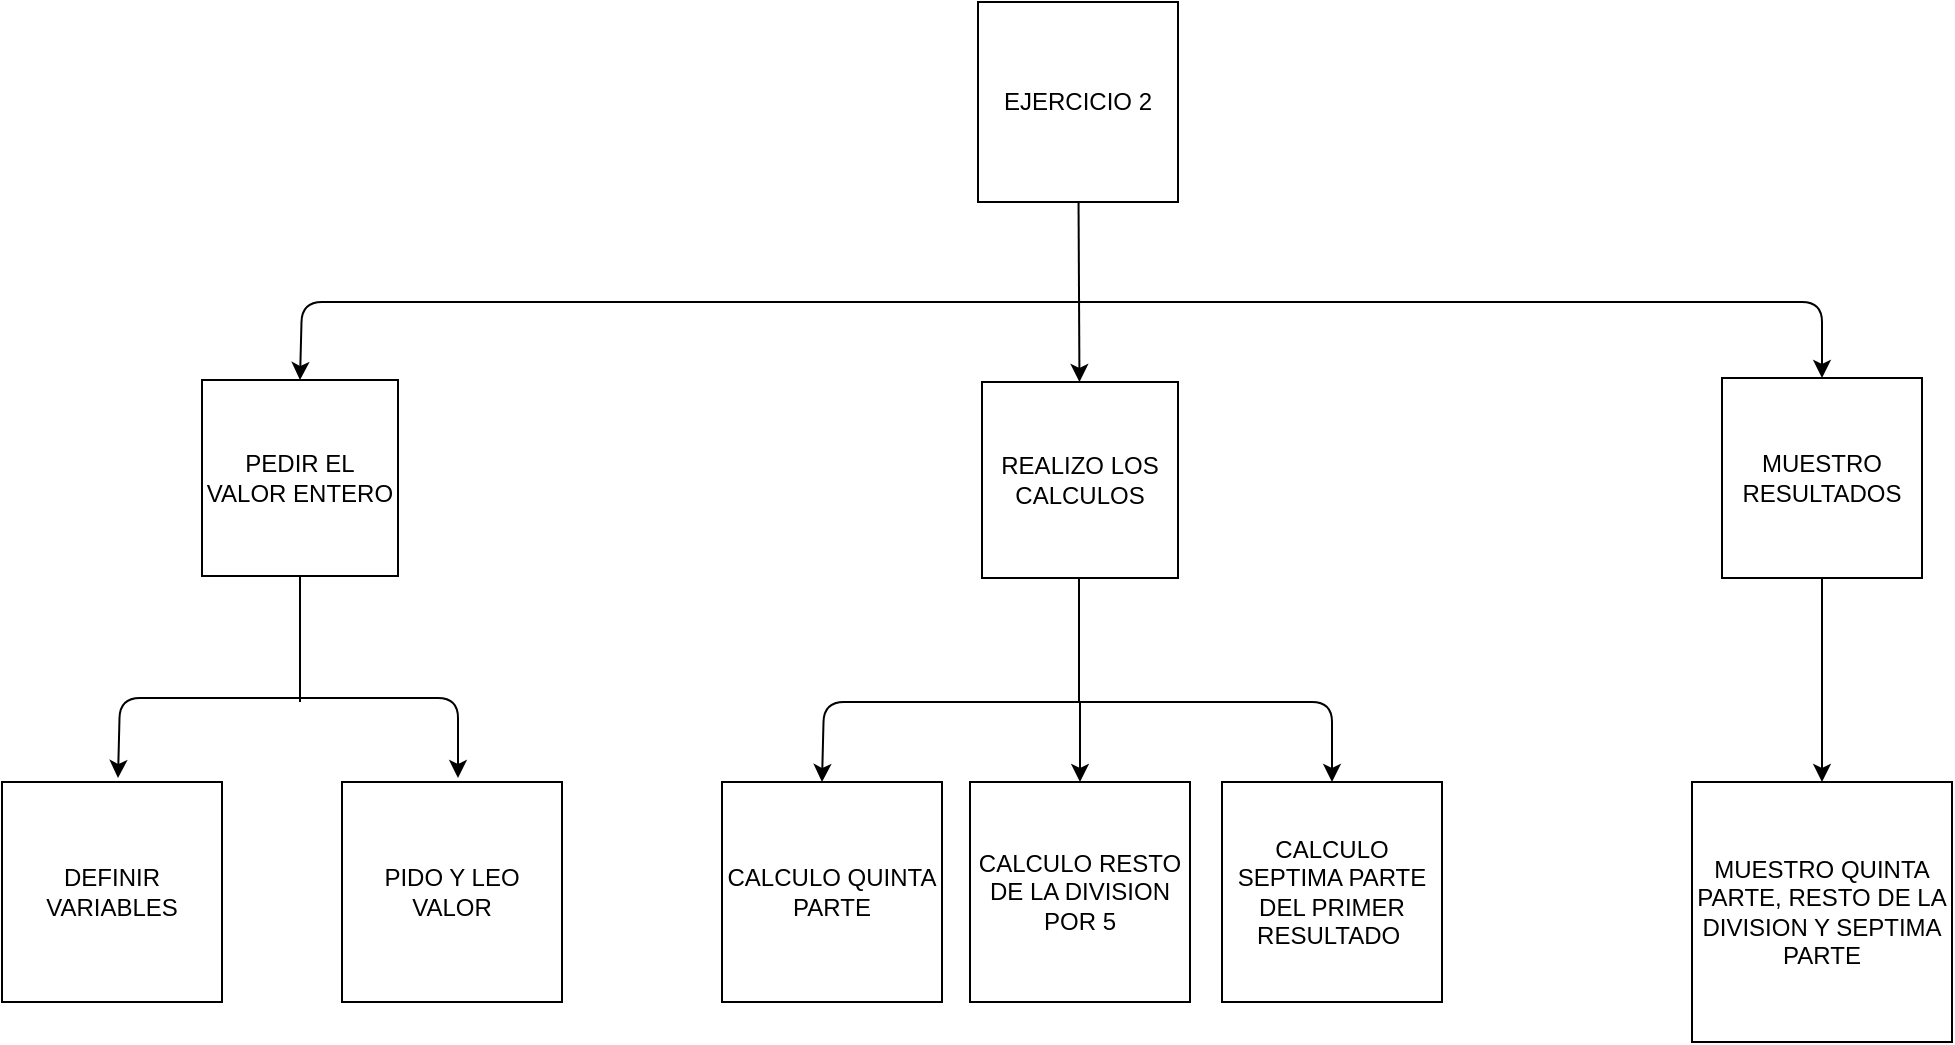 <mxfile>
    <diagram id="ZF6rKL9qjF3yf4FzDx5L" name="Page-1">
        <mxGraphModel dx="2189" dy="1039" grid="1" gridSize="10" guides="1" tooltips="1" connect="1" arrows="1" fold="1" page="1" pageScale="1" pageWidth="850" pageHeight="1100" background="light-dark(#FFFFFF,#0A0A0A)" math="0" shadow="0">
            <root>
                <mxCell id="0"/>
                <mxCell id="1" parent="0"/>
                <mxCell id="2" value="" style="edgeStyle=none;html=1;" parent="1" source="5" target="6" edge="1">
                    <mxGeometry relative="1" as="geometry"/>
                </mxCell>
                <mxCell id="3" value="" style="edgeStyle=none;html=1;entryX=0.5;entryY=0;entryDx=0;entryDy=0;" parent="1" target="7" edge="1">
                    <mxGeometry relative="1" as="geometry">
                        <mxPoint x="425" y="160" as="sourcePoint"/>
                        <Array as="points">
                            <mxPoint x="40" y="160"/>
                        </Array>
                    </mxGeometry>
                </mxCell>
                <mxCell id="4" value="" style="edgeStyle=none;html=1;entryX=0.5;entryY=0;entryDx=0;entryDy=0;" parent="1" target="9" edge="1">
                    <mxGeometry relative="1" as="geometry">
                        <mxPoint x="410" y="160" as="sourcePoint"/>
                        <Array as="points">
                            <mxPoint x="800" y="160"/>
                        </Array>
                    </mxGeometry>
                </mxCell>
                <mxCell id="5" value="EJERCICIO 2" style="whiteSpace=wrap;html=1;aspect=fixed;" parent="1" vertex="1">
                    <mxGeometry x="378" y="10" width="100" height="100" as="geometry"/>
                </mxCell>
                <mxCell id="6" value="REALIZO LOS CALCULOS" style="whiteSpace=wrap;html=1;aspect=fixed;" parent="1" vertex="1">
                    <mxGeometry x="380" y="200" width="98" height="98" as="geometry"/>
                </mxCell>
                <mxCell id="7" value="PEDIR EL VALOR ENTERO" style="whiteSpace=wrap;html=1;aspect=fixed;" parent="1" vertex="1">
                    <mxGeometry x="-10" y="199" width="98" height="98" as="geometry"/>
                </mxCell>
                <mxCell id="8" value="" style="edgeStyle=none;html=1;entryX=0.5;entryY=0;entryDx=0;entryDy=0;" parent="1" source="9" target="21" edge="1">
                    <mxGeometry relative="1" as="geometry">
                        <mxPoint x="860" y="400" as="targetPoint"/>
                    </mxGeometry>
                </mxCell>
                <mxCell id="9" value="MUESTRO RESULTADOS" style="whiteSpace=wrap;html=1;aspect=fixed;" parent="1" vertex="1">
                    <mxGeometry x="750" y="198" width="100" height="100" as="geometry"/>
                </mxCell>
                <mxCell id="10" value="PIDO Y LEO VALOR" style="whiteSpace=wrap;html=1;aspect=fixed;" parent="1" vertex="1">
                    <mxGeometry x="60" y="400" width="110" height="110" as="geometry"/>
                </mxCell>
                <mxCell id="11" value="" style="endArrow=none;html=1;entryX=0.5;entryY=1;entryDx=0;entryDy=0;" parent="1" target="7" edge="1">
                    <mxGeometry width="50" height="50" relative="1" as="geometry">
                        <mxPoint x="39" y="360" as="sourcePoint"/>
                        <mxPoint x="329" y="298" as="targetPoint"/>
                    </mxGeometry>
                </mxCell>
                <mxCell id="12" value="" style="endArrow=classic;html=1;entryX=0.5;entryY=0;entryDx=0;entryDy=0;" parent="1" edge="1">
                    <mxGeometry width="50" height="50" relative="1" as="geometry">
                        <mxPoint x="29" y="358" as="sourcePoint"/>
                        <mxPoint x="118" y="398" as="targetPoint"/>
                        <Array as="points">
                            <mxPoint x="118" y="358"/>
                        </Array>
                    </mxGeometry>
                </mxCell>
                <mxCell id="13" value="" style="endArrow=classic;html=1;entryX=0.5;entryY=0;entryDx=0;entryDy=0;" parent="1" edge="1">
                    <mxGeometry width="50" height="50" relative="1" as="geometry">
                        <mxPoint x="29" y="358" as="sourcePoint"/>
                        <mxPoint x="-52" y="398" as="targetPoint"/>
                        <Array as="points">
                            <mxPoint x="-51" y="358"/>
                        </Array>
                    </mxGeometry>
                </mxCell>
                <mxCell id="14" value="" style="endArrow=none;html=1;entryX=0.5;entryY=1;entryDx=0;entryDy=0;" parent="1" edge="1">
                    <mxGeometry width="50" height="50" relative="1" as="geometry">
                        <mxPoint x="428.5" y="360" as="sourcePoint"/>
                        <mxPoint x="428.5" y="298" as="targetPoint"/>
                    </mxGeometry>
                </mxCell>
                <mxCell id="15" value="CALCULO QUINTA PARTE" style="whiteSpace=wrap;html=1;aspect=fixed;" parent="1" vertex="1">
                    <mxGeometry x="250" y="400" width="110" height="110" as="geometry"/>
                </mxCell>
                <mxCell id="16" value="" style="endArrow=classic;html=1;entryX=0.5;entryY=0;entryDx=0;entryDy=0;" parent="1" edge="1">
                    <mxGeometry width="50" height="50" relative="1" as="geometry">
                        <mxPoint x="420" y="360" as="sourcePoint"/>
                        <mxPoint x="300" y="400" as="targetPoint"/>
                        <Array as="points">
                            <mxPoint x="301" y="360"/>
                        </Array>
                    </mxGeometry>
                </mxCell>
                <mxCell id="17" value="CALCULO RESTO DE LA DIVISION POR 5" style="whiteSpace=wrap;html=1;aspect=fixed;" parent="1" vertex="1">
                    <mxGeometry x="374" y="400" width="110" height="110" as="geometry"/>
                </mxCell>
                <mxCell id="18" value="" style="endArrow=classic;html=1;entryX=0.5;entryY=0;entryDx=0;entryDy=0;" parent="1" target="20" edge="1">
                    <mxGeometry width="50" height="50" relative="1" as="geometry">
                        <mxPoint x="420" y="360" as="sourcePoint"/>
                        <mxPoint x="549" y="400" as="targetPoint"/>
                        <Array as="points">
                            <mxPoint x="555" y="360"/>
                        </Array>
                    </mxGeometry>
                </mxCell>
                <mxCell id="19" value="" style="endArrow=classic;html=1;entryX=0.5;entryY=0;entryDx=0;entryDy=0;" parent="1" target="17" edge="1">
                    <mxGeometry width="50" height="50" relative="1" as="geometry">
                        <mxPoint x="429" y="360" as="sourcePoint"/>
                        <mxPoint x="490" y="370" as="targetPoint"/>
                    </mxGeometry>
                </mxCell>
                <mxCell id="20" value="CALCULO SEPTIMA PARTE DEL PRIMER RESULTADO&amp;nbsp;" style="whiteSpace=wrap;html=1;aspect=fixed;" parent="1" vertex="1">
                    <mxGeometry x="500" y="400" width="110" height="110" as="geometry"/>
                </mxCell>
                <mxCell id="21" value="MUESTRO QUINTA PARTE, RESTO DE LA DIVISION Y SEPTIMA PARTE" style="whiteSpace=wrap;html=1;aspect=fixed;" parent="1" vertex="1">
                    <mxGeometry x="735" y="400" width="130" height="130" as="geometry"/>
                </mxCell>
                <mxCell id="22" value="DEFINIR VARIABLES" style="whiteSpace=wrap;html=1;aspect=fixed;" parent="1" vertex="1">
                    <mxGeometry x="-110" y="400" width="110" height="110" as="geometry"/>
                </mxCell>
            </root>
        </mxGraphModel>
    </diagram>
</mxfile>